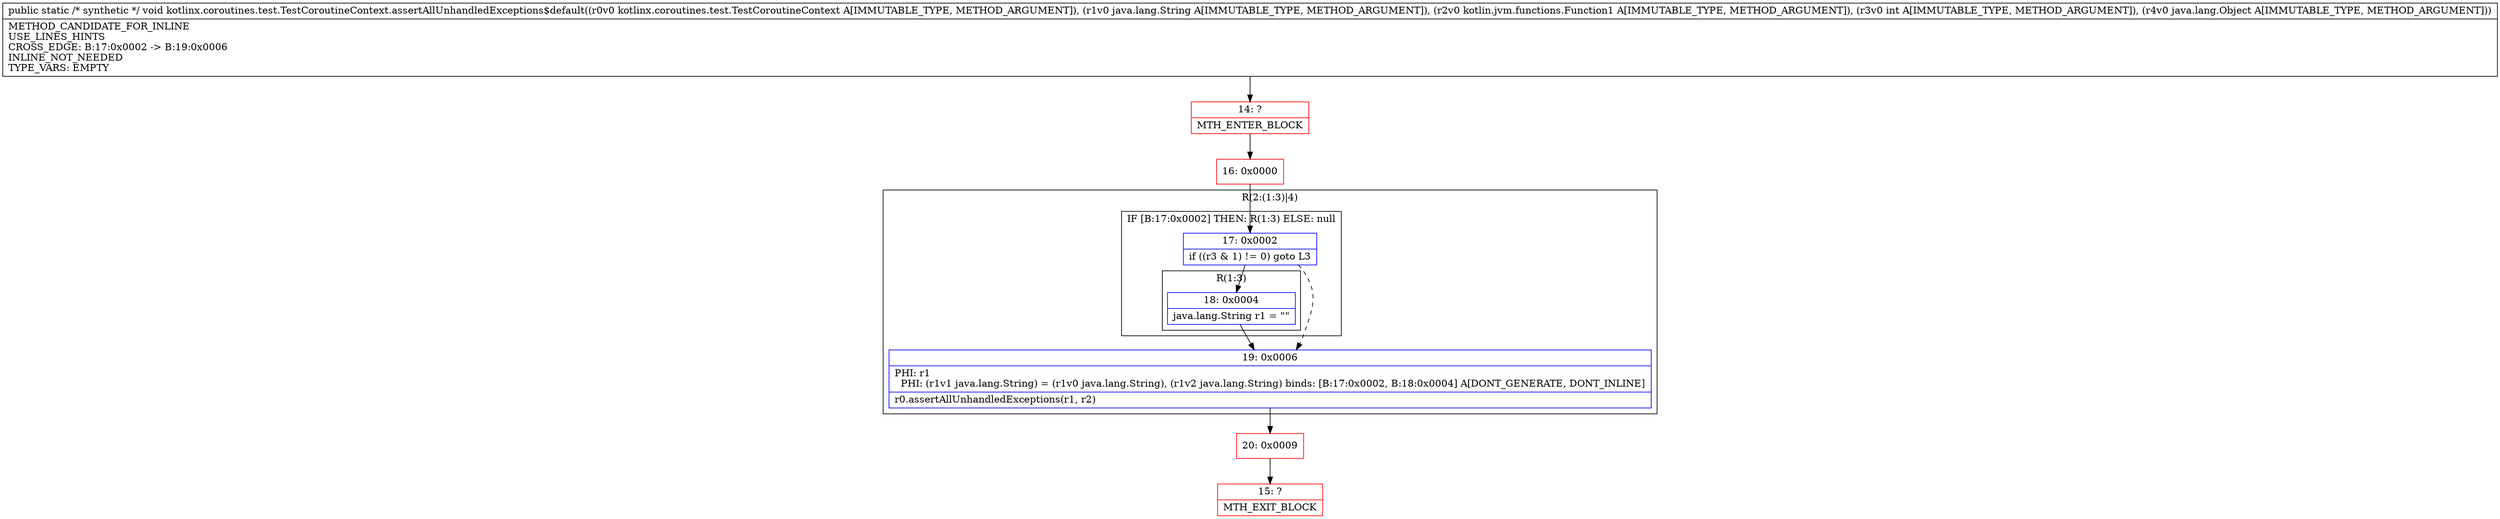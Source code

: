 digraph "CFG forkotlinx.coroutines.test.TestCoroutineContext.assertAllUnhandledExceptions$default(Lkotlinx\/coroutines\/test\/TestCoroutineContext;Ljava\/lang\/String;Lkotlin\/jvm\/functions\/Function1;ILjava\/lang\/Object;)V" {
subgraph cluster_Region_781801090 {
label = "R(2:(1:3)|4)";
node [shape=record,color=blue];
subgraph cluster_IfRegion_267609330 {
label = "IF [B:17:0x0002] THEN: R(1:3) ELSE: null";
node [shape=record,color=blue];
Node_17 [shape=record,label="{17\:\ 0x0002|if ((r3 & 1) != 0) goto L3\l}"];
subgraph cluster_Region_1252803867 {
label = "R(1:3)";
node [shape=record,color=blue];
Node_18 [shape=record,label="{18\:\ 0x0004|java.lang.String r1 = \"\"\l}"];
}
}
Node_19 [shape=record,label="{19\:\ 0x0006|PHI: r1 \l  PHI: (r1v1 java.lang.String) = (r1v0 java.lang.String), (r1v2 java.lang.String) binds: [B:17:0x0002, B:18:0x0004] A[DONT_GENERATE, DONT_INLINE]\l|r0.assertAllUnhandledExceptions(r1, r2)\l}"];
}
Node_14 [shape=record,color=red,label="{14\:\ ?|MTH_ENTER_BLOCK\l}"];
Node_16 [shape=record,color=red,label="{16\:\ 0x0000}"];
Node_20 [shape=record,color=red,label="{20\:\ 0x0009}"];
Node_15 [shape=record,color=red,label="{15\:\ ?|MTH_EXIT_BLOCK\l}"];
MethodNode[shape=record,label="{public static \/* synthetic *\/ void kotlinx.coroutines.test.TestCoroutineContext.assertAllUnhandledExceptions$default((r0v0 kotlinx.coroutines.test.TestCoroutineContext A[IMMUTABLE_TYPE, METHOD_ARGUMENT]), (r1v0 java.lang.String A[IMMUTABLE_TYPE, METHOD_ARGUMENT]), (r2v0 kotlin.jvm.functions.Function1 A[IMMUTABLE_TYPE, METHOD_ARGUMENT]), (r3v0 int A[IMMUTABLE_TYPE, METHOD_ARGUMENT]), (r4v0 java.lang.Object A[IMMUTABLE_TYPE, METHOD_ARGUMENT]))  | METHOD_CANDIDATE_FOR_INLINE\lUSE_LINES_HINTS\lCROSS_EDGE: B:17:0x0002 \-\> B:19:0x0006\lINLINE_NOT_NEEDED\lTYPE_VARS: EMPTY\l}"];
MethodNode -> Node_14;Node_17 -> Node_18;
Node_17 -> Node_19[style=dashed];
Node_18 -> Node_19;
Node_19 -> Node_20;
Node_14 -> Node_16;
Node_16 -> Node_17;
Node_20 -> Node_15;
}

